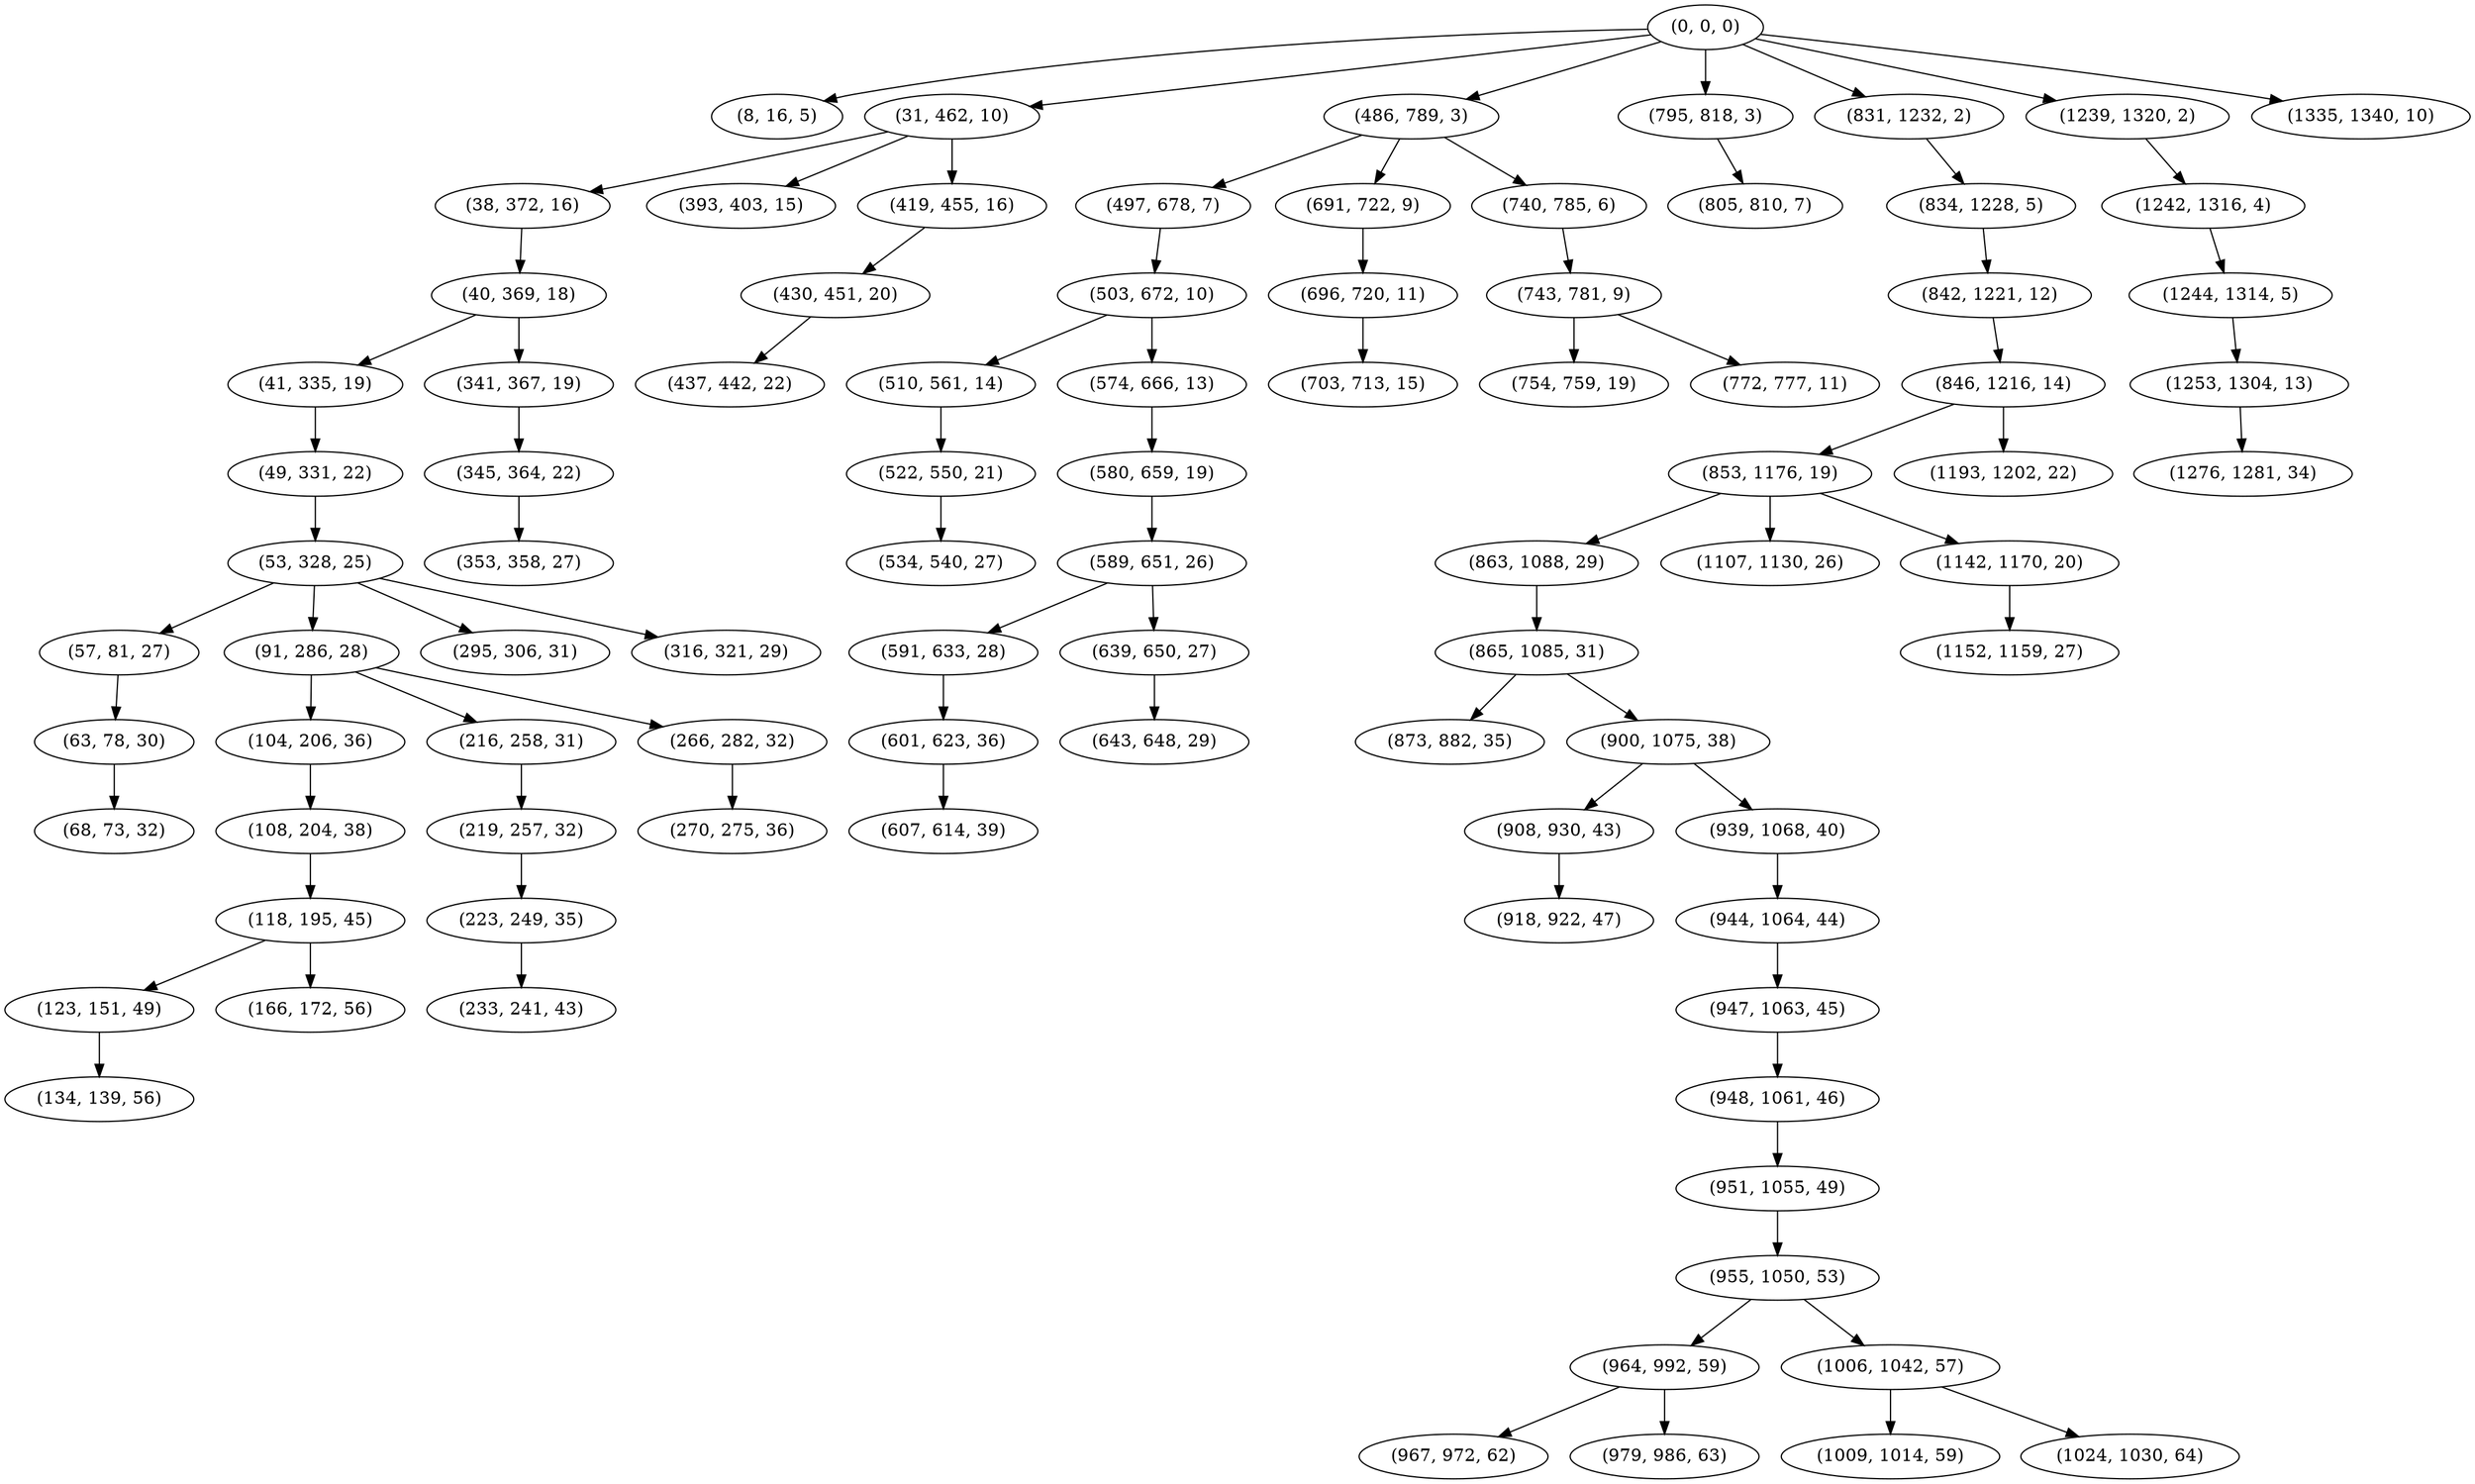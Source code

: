 digraph tree {
    "(0, 0, 0)";
    "(8, 16, 5)";
    "(31, 462, 10)";
    "(38, 372, 16)";
    "(40, 369, 18)";
    "(41, 335, 19)";
    "(49, 331, 22)";
    "(53, 328, 25)";
    "(57, 81, 27)";
    "(63, 78, 30)";
    "(68, 73, 32)";
    "(91, 286, 28)";
    "(104, 206, 36)";
    "(108, 204, 38)";
    "(118, 195, 45)";
    "(123, 151, 49)";
    "(134, 139, 56)";
    "(166, 172, 56)";
    "(216, 258, 31)";
    "(219, 257, 32)";
    "(223, 249, 35)";
    "(233, 241, 43)";
    "(266, 282, 32)";
    "(270, 275, 36)";
    "(295, 306, 31)";
    "(316, 321, 29)";
    "(341, 367, 19)";
    "(345, 364, 22)";
    "(353, 358, 27)";
    "(393, 403, 15)";
    "(419, 455, 16)";
    "(430, 451, 20)";
    "(437, 442, 22)";
    "(486, 789, 3)";
    "(497, 678, 7)";
    "(503, 672, 10)";
    "(510, 561, 14)";
    "(522, 550, 21)";
    "(534, 540, 27)";
    "(574, 666, 13)";
    "(580, 659, 19)";
    "(589, 651, 26)";
    "(591, 633, 28)";
    "(601, 623, 36)";
    "(607, 614, 39)";
    "(639, 650, 27)";
    "(643, 648, 29)";
    "(691, 722, 9)";
    "(696, 720, 11)";
    "(703, 713, 15)";
    "(740, 785, 6)";
    "(743, 781, 9)";
    "(754, 759, 19)";
    "(772, 777, 11)";
    "(795, 818, 3)";
    "(805, 810, 7)";
    "(831, 1232, 2)";
    "(834, 1228, 5)";
    "(842, 1221, 12)";
    "(846, 1216, 14)";
    "(853, 1176, 19)";
    "(863, 1088, 29)";
    "(865, 1085, 31)";
    "(873, 882, 35)";
    "(900, 1075, 38)";
    "(908, 930, 43)";
    "(918, 922, 47)";
    "(939, 1068, 40)";
    "(944, 1064, 44)";
    "(947, 1063, 45)";
    "(948, 1061, 46)";
    "(951, 1055, 49)";
    "(955, 1050, 53)";
    "(964, 992, 59)";
    "(967, 972, 62)";
    "(979, 986, 63)";
    "(1006, 1042, 57)";
    "(1009, 1014, 59)";
    "(1024, 1030, 64)";
    "(1107, 1130, 26)";
    "(1142, 1170, 20)";
    "(1152, 1159, 27)";
    "(1193, 1202, 22)";
    "(1239, 1320, 2)";
    "(1242, 1316, 4)";
    "(1244, 1314, 5)";
    "(1253, 1304, 13)";
    "(1276, 1281, 34)";
    "(1335, 1340, 10)";
    "(0, 0, 0)" -> "(8, 16, 5)";
    "(0, 0, 0)" -> "(31, 462, 10)";
    "(0, 0, 0)" -> "(486, 789, 3)";
    "(0, 0, 0)" -> "(795, 818, 3)";
    "(0, 0, 0)" -> "(831, 1232, 2)";
    "(0, 0, 0)" -> "(1239, 1320, 2)";
    "(0, 0, 0)" -> "(1335, 1340, 10)";
    "(31, 462, 10)" -> "(38, 372, 16)";
    "(31, 462, 10)" -> "(393, 403, 15)";
    "(31, 462, 10)" -> "(419, 455, 16)";
    "(38, 372, 16)" -> "(40, 369, 18)";
    "(40, 369, 18)" -> "(41, 335, 19)";
    "(40, 369, 18)" -> "(341, 367, 19)";
    "(41, 335, 19)" -> "(49, 331, 22)";
    "(49, 331, 22)" -> "(53, 328, 25)";
    "(53, 328, 25)" -> "(57, 81, 27)";
    "(53, 328, 25)" -> "(91, 286, 28)";
    "(53, 328, 25)" -> "(295, 306, 31)";
    "(53, 328, 25)" -> "(316, 321, 29)";
    "(57, 81, 27)" -> "(63, 78, 30)";
    "(63, 78, 30)" -> "(68, 73, 32)";
    "(91, 286, 28)" -> "(104, 206, 36)";
    "(91, 286, 28)" -> "(216, 258, 31)";
    "(91, 286, 28)" -> "(266, 282, 32)";
    "(104, 206, 36)" -> "(108, 204, 38)";
    "(108, 204, 38)" -> "(118, 195, 45)";
    "(118, 195, 45)" -> "(123, 151, 49)";
    "(118, 195, 45)" -> "(166, 172, 56)";
    "(123, 151, 49)" -> "(134, 139, 56)";
    "(216, 258, 31)" -> "(219, 257, 32)";
    "(219, 257, 32)" -> "(223, 249, 35)";
    "(223, 249, 35)" -> "(233, 241, 43)";
    "(266, 282, 32)" -> "(270, 275, 36)";
    "(341, 367, 19)" -> "(345, 364, 22)";
    "(345, 364, 22)" -> "(353, 358, 27)";
    "(419, 455, 16)" -> "(430, 451, 20)";
    "(430, 451, 20)" -> "(437, 442, 22)";
    "(486, 789, 3)" -> "(497, 678, 7)";
    "(486, 789, 3)" -> "(691, 722, 9)";
    "(486, 789, 3)" -> "(740, 785, 6)";
    "(497, 678, 7)" -> "(503, 672, 10)";
    "(503, 672, 10)" -> "(510, 561, 14)";
    "(503, 672, 10)" -> "(574, 666, 13)";
    "(510, 561, 14)" -> "(522, 550, 21)";
    "(522, 550, 21)" -> "(534, 540, 27)";
    "(574, 666, 13)" -> "(580, 659, 19)";
    "(580, 659, 19)" -> "(589, 651, 26)";
    "(589, 651, 26)" -> "(591, 633, 28)";
    "(589, 651, 26)" -> "(639, 650, 27)";
    "(591, 633, 28)" -> "(601, 623, 36)";
    "(601, 623, 36)" -> "(607, 614, 39)";
    "(639, 650, 27)" -> "(643, 648, 29)";
    "(691, 722, 9)" -> "(696, 720, 11)";
    "(696, 720, 11)" -> "(703, 713, 15)";
    "(740, 785, 6)" -> "(743, 781, 9)";
    "(743, 781, 9)" -> "(754, 759, 19)";
    "(743, 781, 9)" -> "(772, 777, 11)";
    "(795, 818, 3)" -> "(805, 810, 7)";
    "(831, 1232, 2)" -> "(834, 1228, 5)";
    "(834, 1228, 5)" -> "(842, 1221, 12)";
    "(842, 1221, 12)" -> "(846, 1216, 14)";
    "(846, 1216, 14)" -> "(853, 1176, 19)";
    "(846, 1216, 14)" -> "(1193, 1202, 22)";
    "(853, 1176, 19)" -> "(863, 1088, 29)";
    "(853, 1176, 19)" -> "(1107, 1130, 26)";
    "(853, 1176, 19)" -> "(1142, 1170, 20)";
    "(863, 1088, 29)" -> "(865, 1085, 31)";
    "(865, 1085, 31)" -> "(873, 882, 35)";
    "(865, 1085, 31)" -> "(900, 1075, 38)";
    "(900, 1075, 38)" -> "(908, 930, 43)";
    "(900, 1075, 38)" -> "(939, 1068, 40)";
    "(908, 930, 43)" -> "(918, 922, 47)";
    "(939, 1068, 40)" -> "(944, 1064, 44)";
    "(944, 1064, 44)" -> "(947, 1063, 45)";
    "(947, 1063, 45)" -> "(948, 1061, 46)";
    "(948, 1061, 46)" -> "(951, 1055, 49)";
    "(951, 1055, 49)" -> "(955, 1050, 53)";
    "(955, 1050, 53)" -> "(964, 992, 59)";
    "(955, 1050, 53)" -> "(1006, 1042, 57)";
    "(964, 992, 59)" -> "(967, 972, 62)";
    "(964, 992, 59)" -> "(979, 986, 63)";
    "(1006, 1042, 57)" -> "(1009, 1014, 59)";
    "(1006, 1042, 57)" -> "(1024, 1030, 64)";
    "(1142, 1170, 20)" -> "(1152, 1159, 27)";
    "(1239, 1320, 2)" -> "(1242, 1316, 4)";
    "(1242, 1316, 4)" -> "(1244, 1314, 5)";
    "(1244, 1314, 5)" -> "(1253, 1304, 13)";
    "(1253, 1304, 13)" -> "(1276, 1281, 34)";
}
